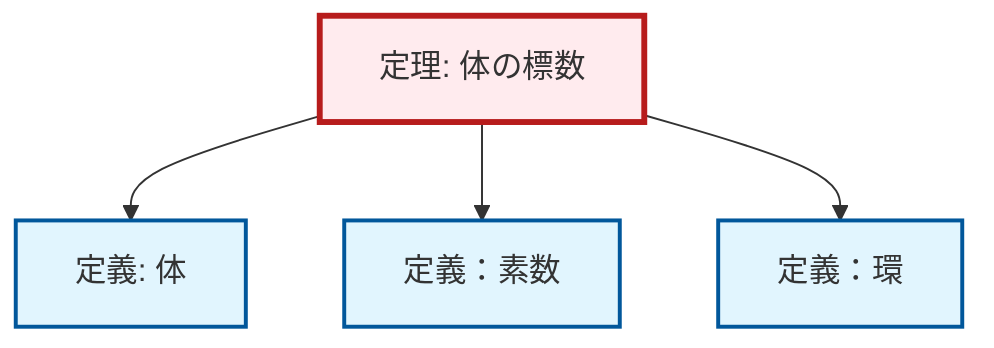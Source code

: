 graph TD
    classDef definition fill:#e1f5fe,stroke:#01579b,stroke-width:2px
    classDef theorem fill:#f3e5f5,stroke:#4a148c,stroke-width:2px
    classDef axiom fill:#fff3e0,stroke:#e65100,stroke-width:2px
    classDef example fill:#e8f5e9,stroke:#1b5e20,stroke-width:2px
    classDef current fill:#ffebee,stroke:#b71c1c,stroke-width:3px
    thm-field-characteristic["定理: 体の標数"]:::theorem
    def-ring["定義：環"]:::definition
    def-field["定義: 体"]:::definition
    def-prime["定義：素数"]:::definition
    thm-field-characteristic --> def-field
    thm-field-characteristic --> def-prime
    thm-field-characteristic --> def-ring
    class thm-field-characteristic current